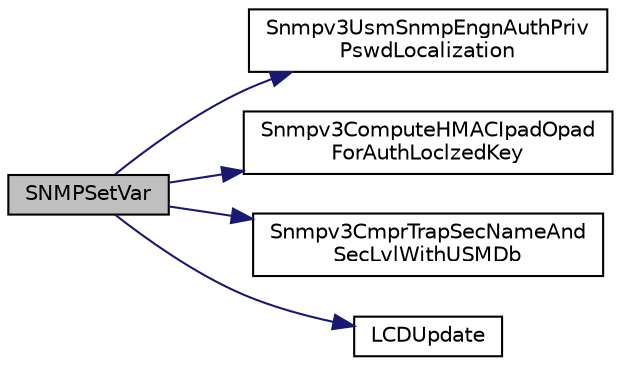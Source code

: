 digraph "SNMPSetVar"
{
  edge [fontname="Helvetica",fontsize="10",labelfontname="Helvetica",labelfontsize="10"];
  node [fontname="Helvetica",fontsize="10",shape=record];
  rankdir="LR";
  Node1 [label="SNMPSetVar",height=0.2,width=0.4,color="black", fillcolor="grey75", style="filled", fontcolor="black"];
  Node1 -> Node2 [color="midnightblue",fontsize="10",style="solid",fontname="Helvetica"];
  Node2 [label="Snmpv3UsmSnmpEngnAuthPriv\lPswdLocalization",height=0.2,width=0.4,color="black", fillcolor="white", style="filled",URL="$_s_n_m_pv3_8h.html#afa89b2defc22fec999e48da092895566"];
  Node1 -> Node3 [color="midnightblue",fontsize="10",style="solid",fontname="Helvetica"];
  Node3 [label="Snmpv3ComputeHMACIpadOpad\lForAuthLoclzedKey",height=0.2,width=0.4,color="black", fillcolor="white", style="filled",URL="$_s_n_m_pv3_8h.html#a065b0a9c5f100d61b725975f2f63fc58"];
  Node1 -> Node4 [color="midnightblue",fontsize="10",style="solid",fontname="Helvetica"];
  Node4 [label="Snmpv3CmprTrapSecNameAnd\lSecLvlWithUSMDb",height=0.2,width=0.4,color="black", fillcolor="white", style="filled",URL="$_s_n_m_pv3_8h.html#aafa8c67fb980992becc67a17c6456038"];
  Node1 -> Node5 [color="midnightblue",fontsize="10",style="solid",fontname="Helvetica"];
  Node5 [label="LCDUpdate",height=0.2,width=0.4,color="black", fillcolor="white", style="filled",URL="$_common_2_l_c_d_blocking_8c.html#a5cd499a980bf803c2d4a78f12365cd35"];
}
